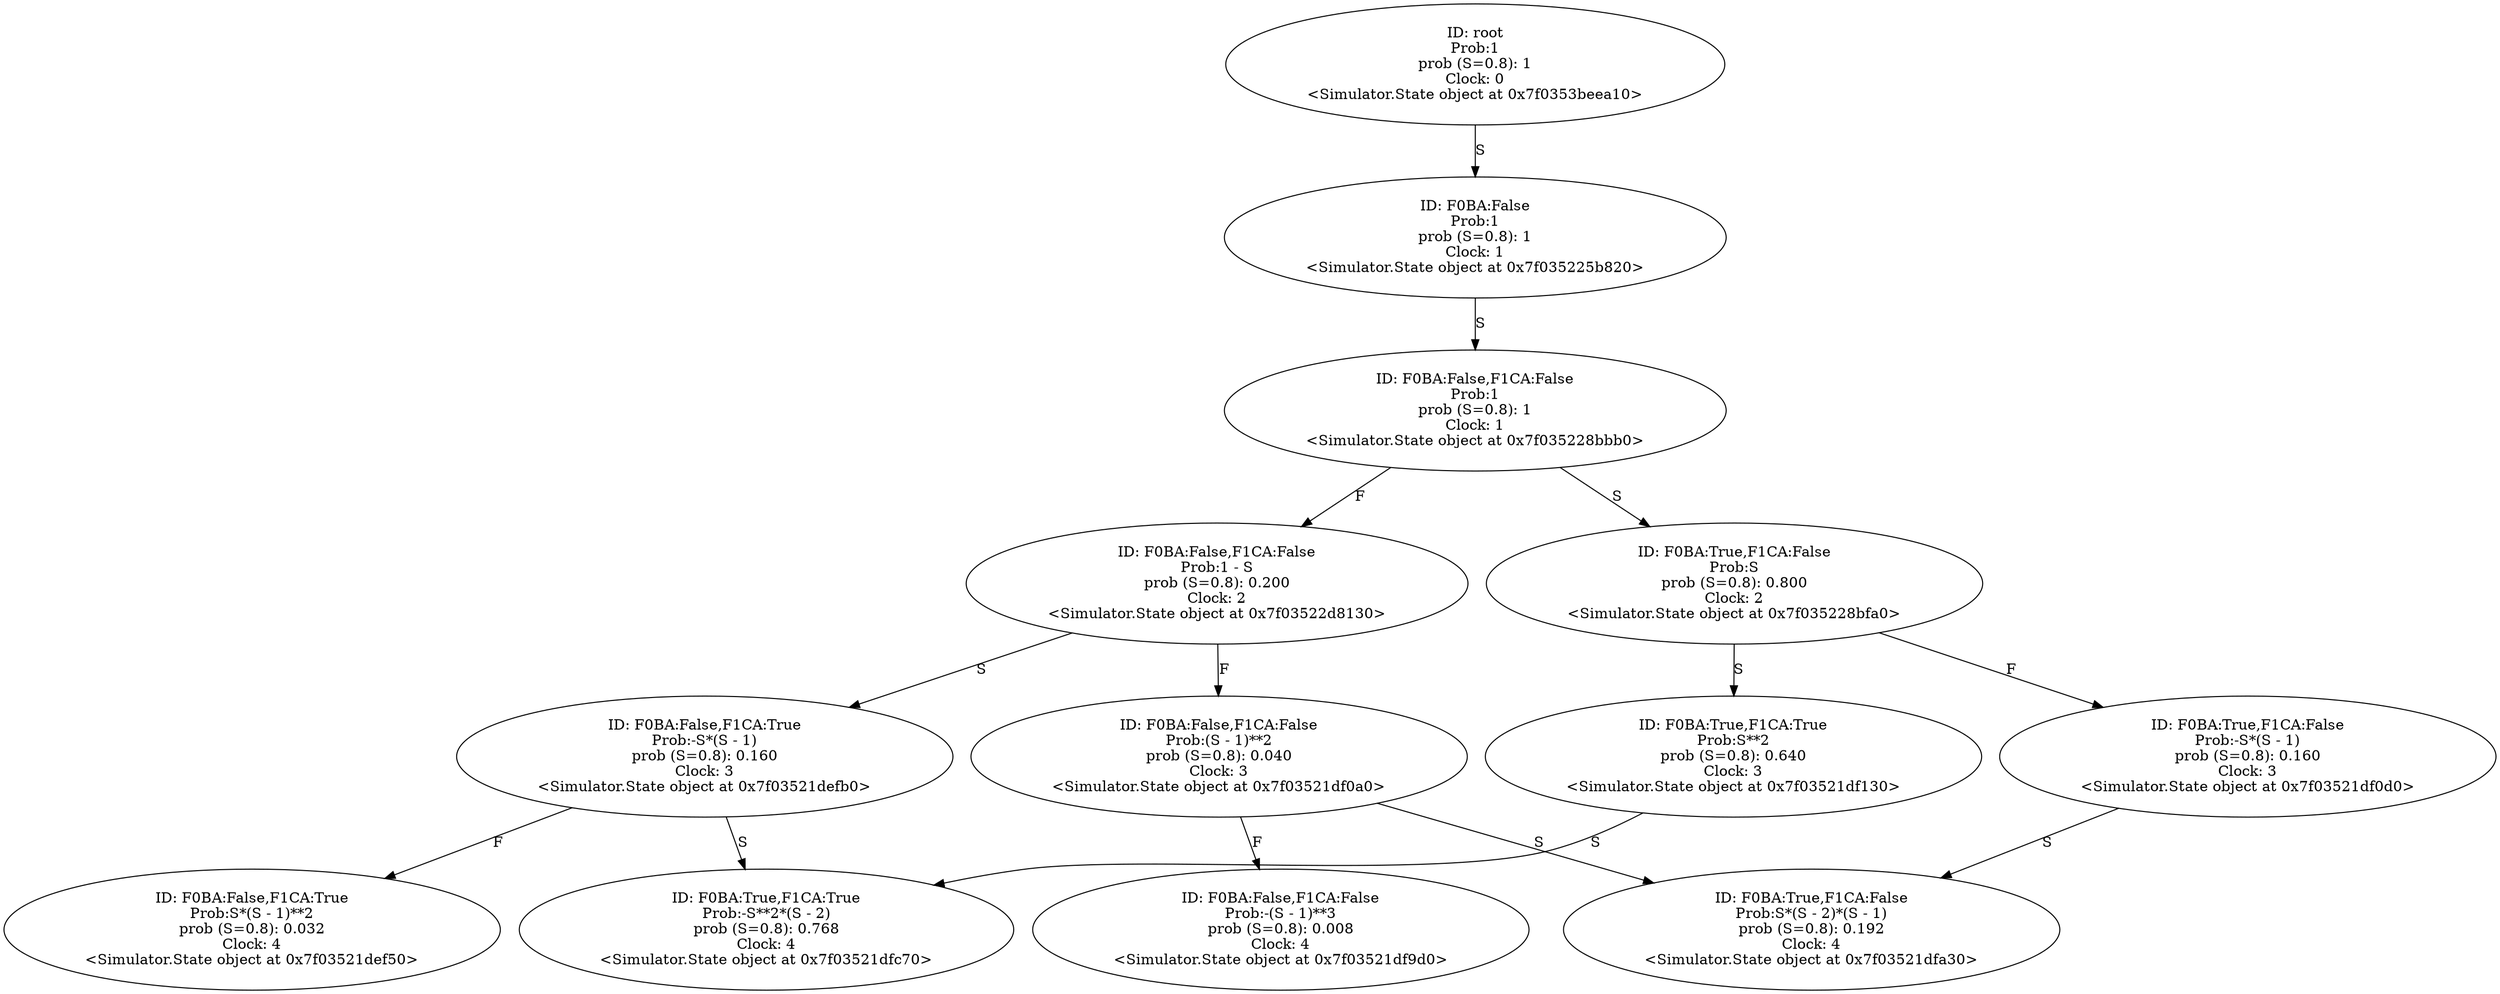 digraph "./Output/four_different_pull.wrp" {
	<Simulator.State object at 0x7f0353beea10> [label="ID: root
Prob:1
prob (S=0.8): 1
Clock: 0
<Simulator.State object at 0x7f0353beea10>"]
	<Simulator.State object at 0x7f0353beea10> -> <Simulator.State object at 0x7f035225b820> [label=S]
	<Simulator.State object at 0x7f035225b820> [label="ID: F0BA:False
Prob:1
prob (S=0.8): 1
Clock: 1
<Simulator.State object at 0x7f035225b820>"]
	<Simulator.State object at 0x7f035225b820> -> <Simulator.State object at 0x7f035228bbb0> [label=S]
	<Simulator.State object at 0x7f035228bbb0> [label="ID: F0BA:False,F1CA:False
Prob:1
prob (S=0.8): 1
Clock: 1
<Simulator.State object at 0x7f035228bbb0>"]
	<Simulator.State object at 0x7f035228bbb0> -> <Simulator.State object at 0x7f03522d8130> [label=F]
	<Simulator.State object at 0x7f035228bbb0> -> <Simulator.State object at 0x7f035228bfa0> [label=S]
	<Simulator.State object at 0x7f03522d8130> [label="ID: F0BA:False,F1CA:False
Prob:1 - S
prob (S=0.8): 0.200
Clock: 2
<Simulator.State object at 0x7f03522d8130>"]
	<Simulator.State object at 0x7f03522d8130> -> <Simulator.State object at 0x7f03521df0a0> [label=F]
	<Simulator.State object at 0x7f03522d8130> -> <Simulator.State object at 0x7f03521defb0> [label=S]
	<Simulator.State object at 0x7f035228bfa0> [label="ID: F0BA:True,F1CA:False
Prob:S
prob (S=0.8): 0.800
Clock: 2
<Simulator.State object at 0x7f035228bfa0>"]
	<Simulator.State object at 0x7f035228bfa0> -> <Simulator.State object at 0x7f03521df0d0> [label=F]
	<Simulator.State object at 0x7f035228bfa0> -> <Simulator.State object at 0x7f03521df130> [label=S]
	<Simulator.State object at 0x7f03521df0a0> [label="ID: F0BA:False,F1CA:False
Prob:(S - 1)**2
prob (S=0.8): 0.040
Clock: 3
<Simulator.State object at 0x7f03521df0a0>"]
	<Simulator.State object at 0x7f03521df0a0> -> <Simulator.State object at 0x7f03521df9d0> [label=F]
	<Simulator.State object at 0x7f03521df0a0> -> <Simulator.State object at 0x7f03521dfa30> [label=S]
	<Simulator.State object at 0x7f03521defb0> [label="ID: F0BA:False,F1CA:True
Prob:-S*(S - 1)
prob (S=0.8): 0.160
Clock: 3
<Simulator.State object at 0x7f03521defb0>"]
	<Simulator.State object at 0x7f03521defb0> -> <Simulator.State object at 0x7f03521def50> [label=F]
	<Simulator.State object at 0x7f03521defb0> -> <Simulator.State object at 0x7f03521dfc70> [label=S]
	<Simulator.State object at 0x7f03521df0d0> [label="ID: F0BA:True,F1CA:False
Prob:-S*(S - 1)
prob (S=0.8): 0.160
Clock: 3
<Simulator.State object at 0x7f03521df0d0>"]
	<Simulator.State object at 0x7f03521df0d0> -> <Simulator.State object at 0x7f03521dfa30> [label=S]
	<Simulator.State object at 0x7f03521df130> [label="ID: F0BA:True,F1CA:True
Prob:S**2
prob (S=0.8): 0.640
Clock: 3
<Simulator.State object at 0x7f03521df130>"]
	<Simulator.State object at 0x7f03521df130> -> <Simulator.State object at 0x7f03521dfc70> [label=S]
	<Simulator.State object at 0x7f03521df9d0> [label="ID: F0BA:False,F1CA:False
Prob:-(S - 1)**3
prob (S=0.8): 0.008
Clock: 4
<Simulator.State object at 0x7f03521df9d0>"]
	<Simulator.State object at 0x7f03521dfa30> [label="ID: F0BA:True,F1CA:False
Prob:S*(S - 2)*(S - 1)
prob (S=0.8): 0.192
Clock: 4
<Simulator.State object at 0x7f03521dfa30>"]
	<Simulator.State object at 0x7f03521def50> [label="ID: F0BA:False,F1CA:True
Prob:S*(S - 1)**2
prob (S=0.8): 0.032
Clock: 4
<Simulator.State object at 0x7f03521def50>"]
	<Simulator.State object at 0x7f03521dfc70> [label="ID: F0BA:True,F1CA:True
Prob:-S**2*(S - 2)
prob (S=0.8): 0.768
Clock: 4
<Simulator.State object at 0x7f03521dfc70>"]
}
